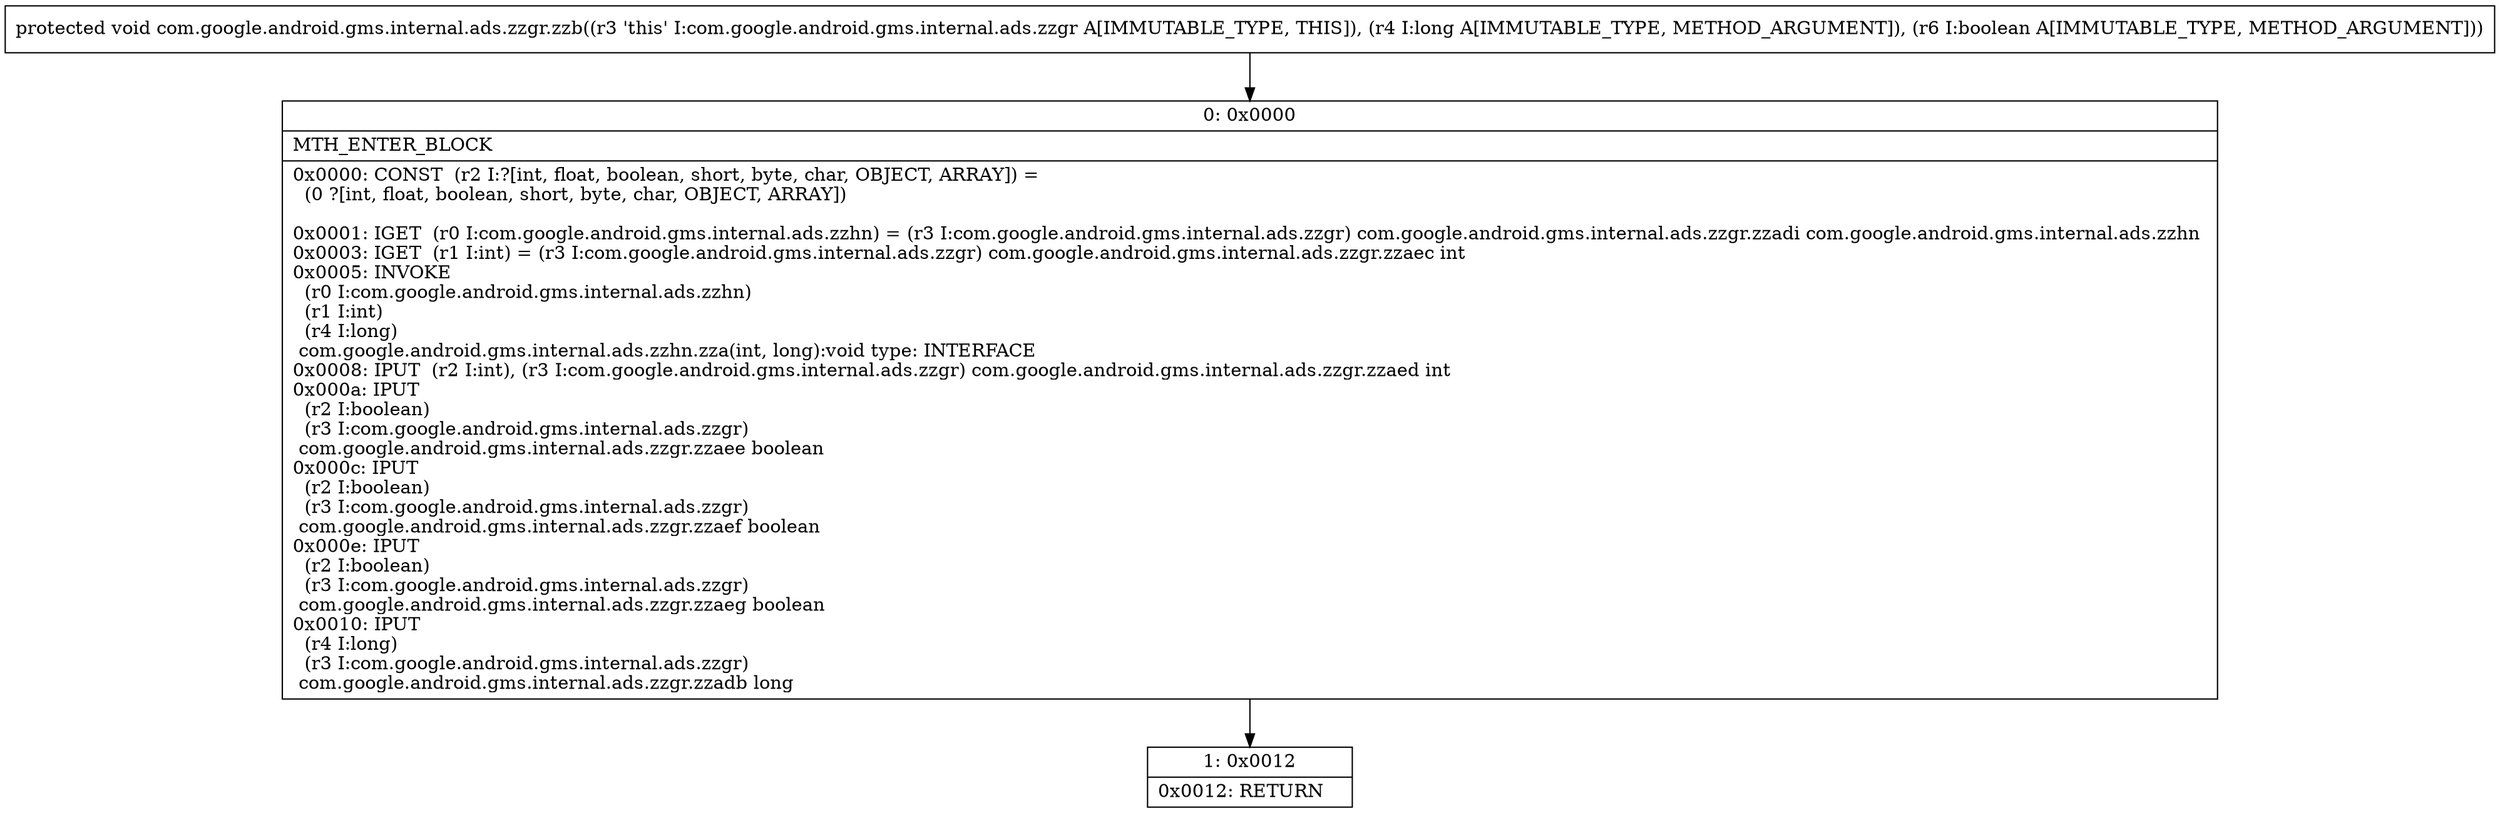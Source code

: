digraph "CFG forcom.google.android.gms.internal.ads.zzgr.zzb(JZ)V" {
Node_0 [shape=record,label="{0\:\ 0x0000|MTH_ENTER_BLOCK\l|0x0000: CONST  (r2 I:?[int, float, boolean, short, byte, char, OBJECT, ARRAY]) = \l  (0 ?[int, float, boolean, short, byte, char, OBJECT, ARRAY])\l \l0x0001: IGET  (r0 I:com.google.android.gms.internal.ads.zzhn) = (r3 I:com.google.android.gms.internal.ads.zzgr) com.google.android.gms.internal.ads.zzgr.zzadi com.google.android.gms.internal.ads.zzhn \l0x0003: IGET  (r1 I:int) = (r3 I:com.google.android.gms.internal.ads.zzgr) com.google.android.gms.internal.ads.zzgr.zzaec int \l0x0005: INVOKE  \l  (r0 I:com.google.android.gms.internal.ads.zzhn)\l  (r1 I:int)\l  (r4 I:long)\l com.google.android.gms.internal.ads.zzhn.zza(int, long):void type: INTERFACE \l0x0008: IPUT  (r2 I:int), (r3 I:com.google.android.gms.internal.ads.zzgr) com.google.android.gms.internal.ads.zzgr.zzaed int \l0x000a: IPUT  \l  (r2 I:boolean)\l  (r3 I:com.google.android.gms.internal.ads.zzgr)\l com.google.android.gms.internal.ads.zzgr.zzaee boolean \l0x000c: IPUT  \l  (r2 I:boolean)\l  (r3 I:com.google.android.gms.internal.ads.zzgr)\l com.google.android.gms.internal.ads.zzgr.zzaef boolean \l0x000e: IPUT  \l  (r2 I:boolean)\l  (r3 I:com.google.android.gms.internal.ads.zzgr)\l com.google.android.gms.internal.ads.zzgr.zzaeg boolean \l0x0010: IPUT  \l  (r4 I:long)\l  (r3 I:com.google.android.gms.internal.ads.zzgr)\l com.google.android.gms.internal.ads.zzgr.zzadb long \l}"];
Node_1 [shape=record,label="{1\:\ 0x0012|0x0012: RETURN   \l}"];
MethodNode[shape=record,label="{protected void com.google.android.gms.internal.ads.zzgr.zzb((r3 'this' I:com.google.android.gms.internal.ads.zzgr A[IMMUTABLE_TYPE, THIS]), (r4 I:long A[IMMUTABLE_TYPE, METHOD_ARGUMENT]), (r6 I:boolean A[IMMUTABLE_TYPE, METHOD_ARGUMENT])) }"];
MethodNode -> Node_0;
Node_0 -> Node_1;
}

